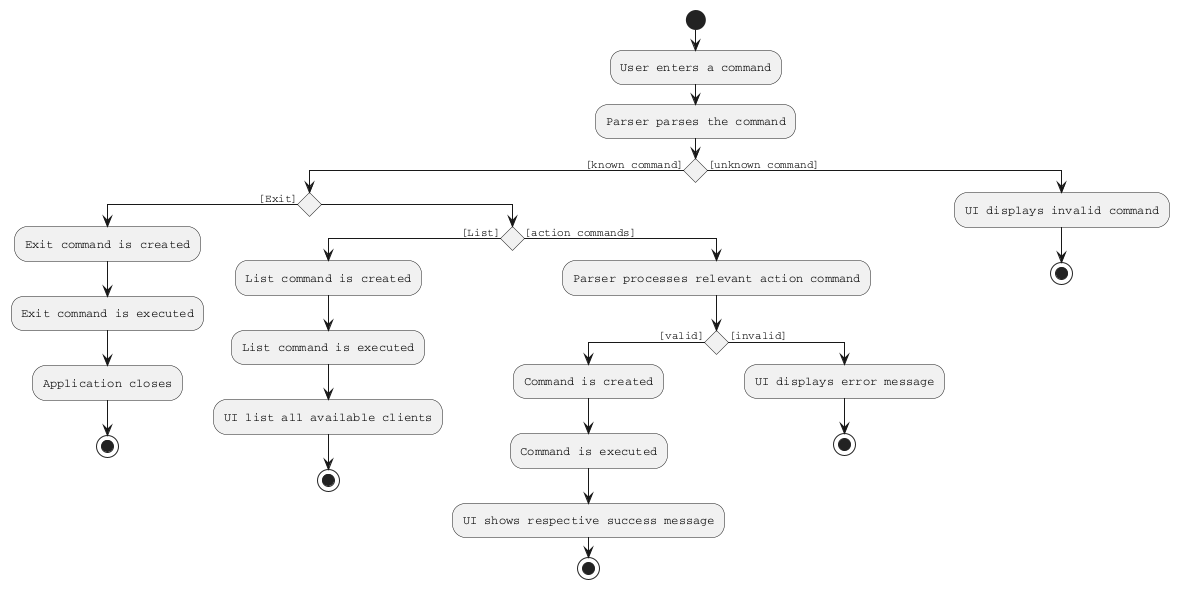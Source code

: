 
@startuml
!define rect(x) rectangle x
skinparam monochrome true
skinparam defaultFontName Courier
skinparam node {
    BorderColor DarkRed
    FontSize 14
    FontColor DarkRed
    BackgroundColor #FFFFCC
    Shadowing true
}

start

:User enters a command;
:Parser parses the command;

if () then ([known command])
  if () then ([Exit])
    :Exit command is created;
    :Exit command is executed;
    :Application closes;
    stop
  else
    if  () then ([List])
      :List command is created;
      :List command is executed;
      :UI list all available clients;
      stop
    else ([action commands])
      :Parser processes relevant action command;
      if () then ([valid])
        :Command is created;
        :Command is executed;
        :UI shows respective success message;
        stop
      else ([invalid])
        :UI displays error message;
        stop
      endif
    endif
  endif
else ([unknown command])
  :UI displays invalid command;
  stop
endif

@enduml
